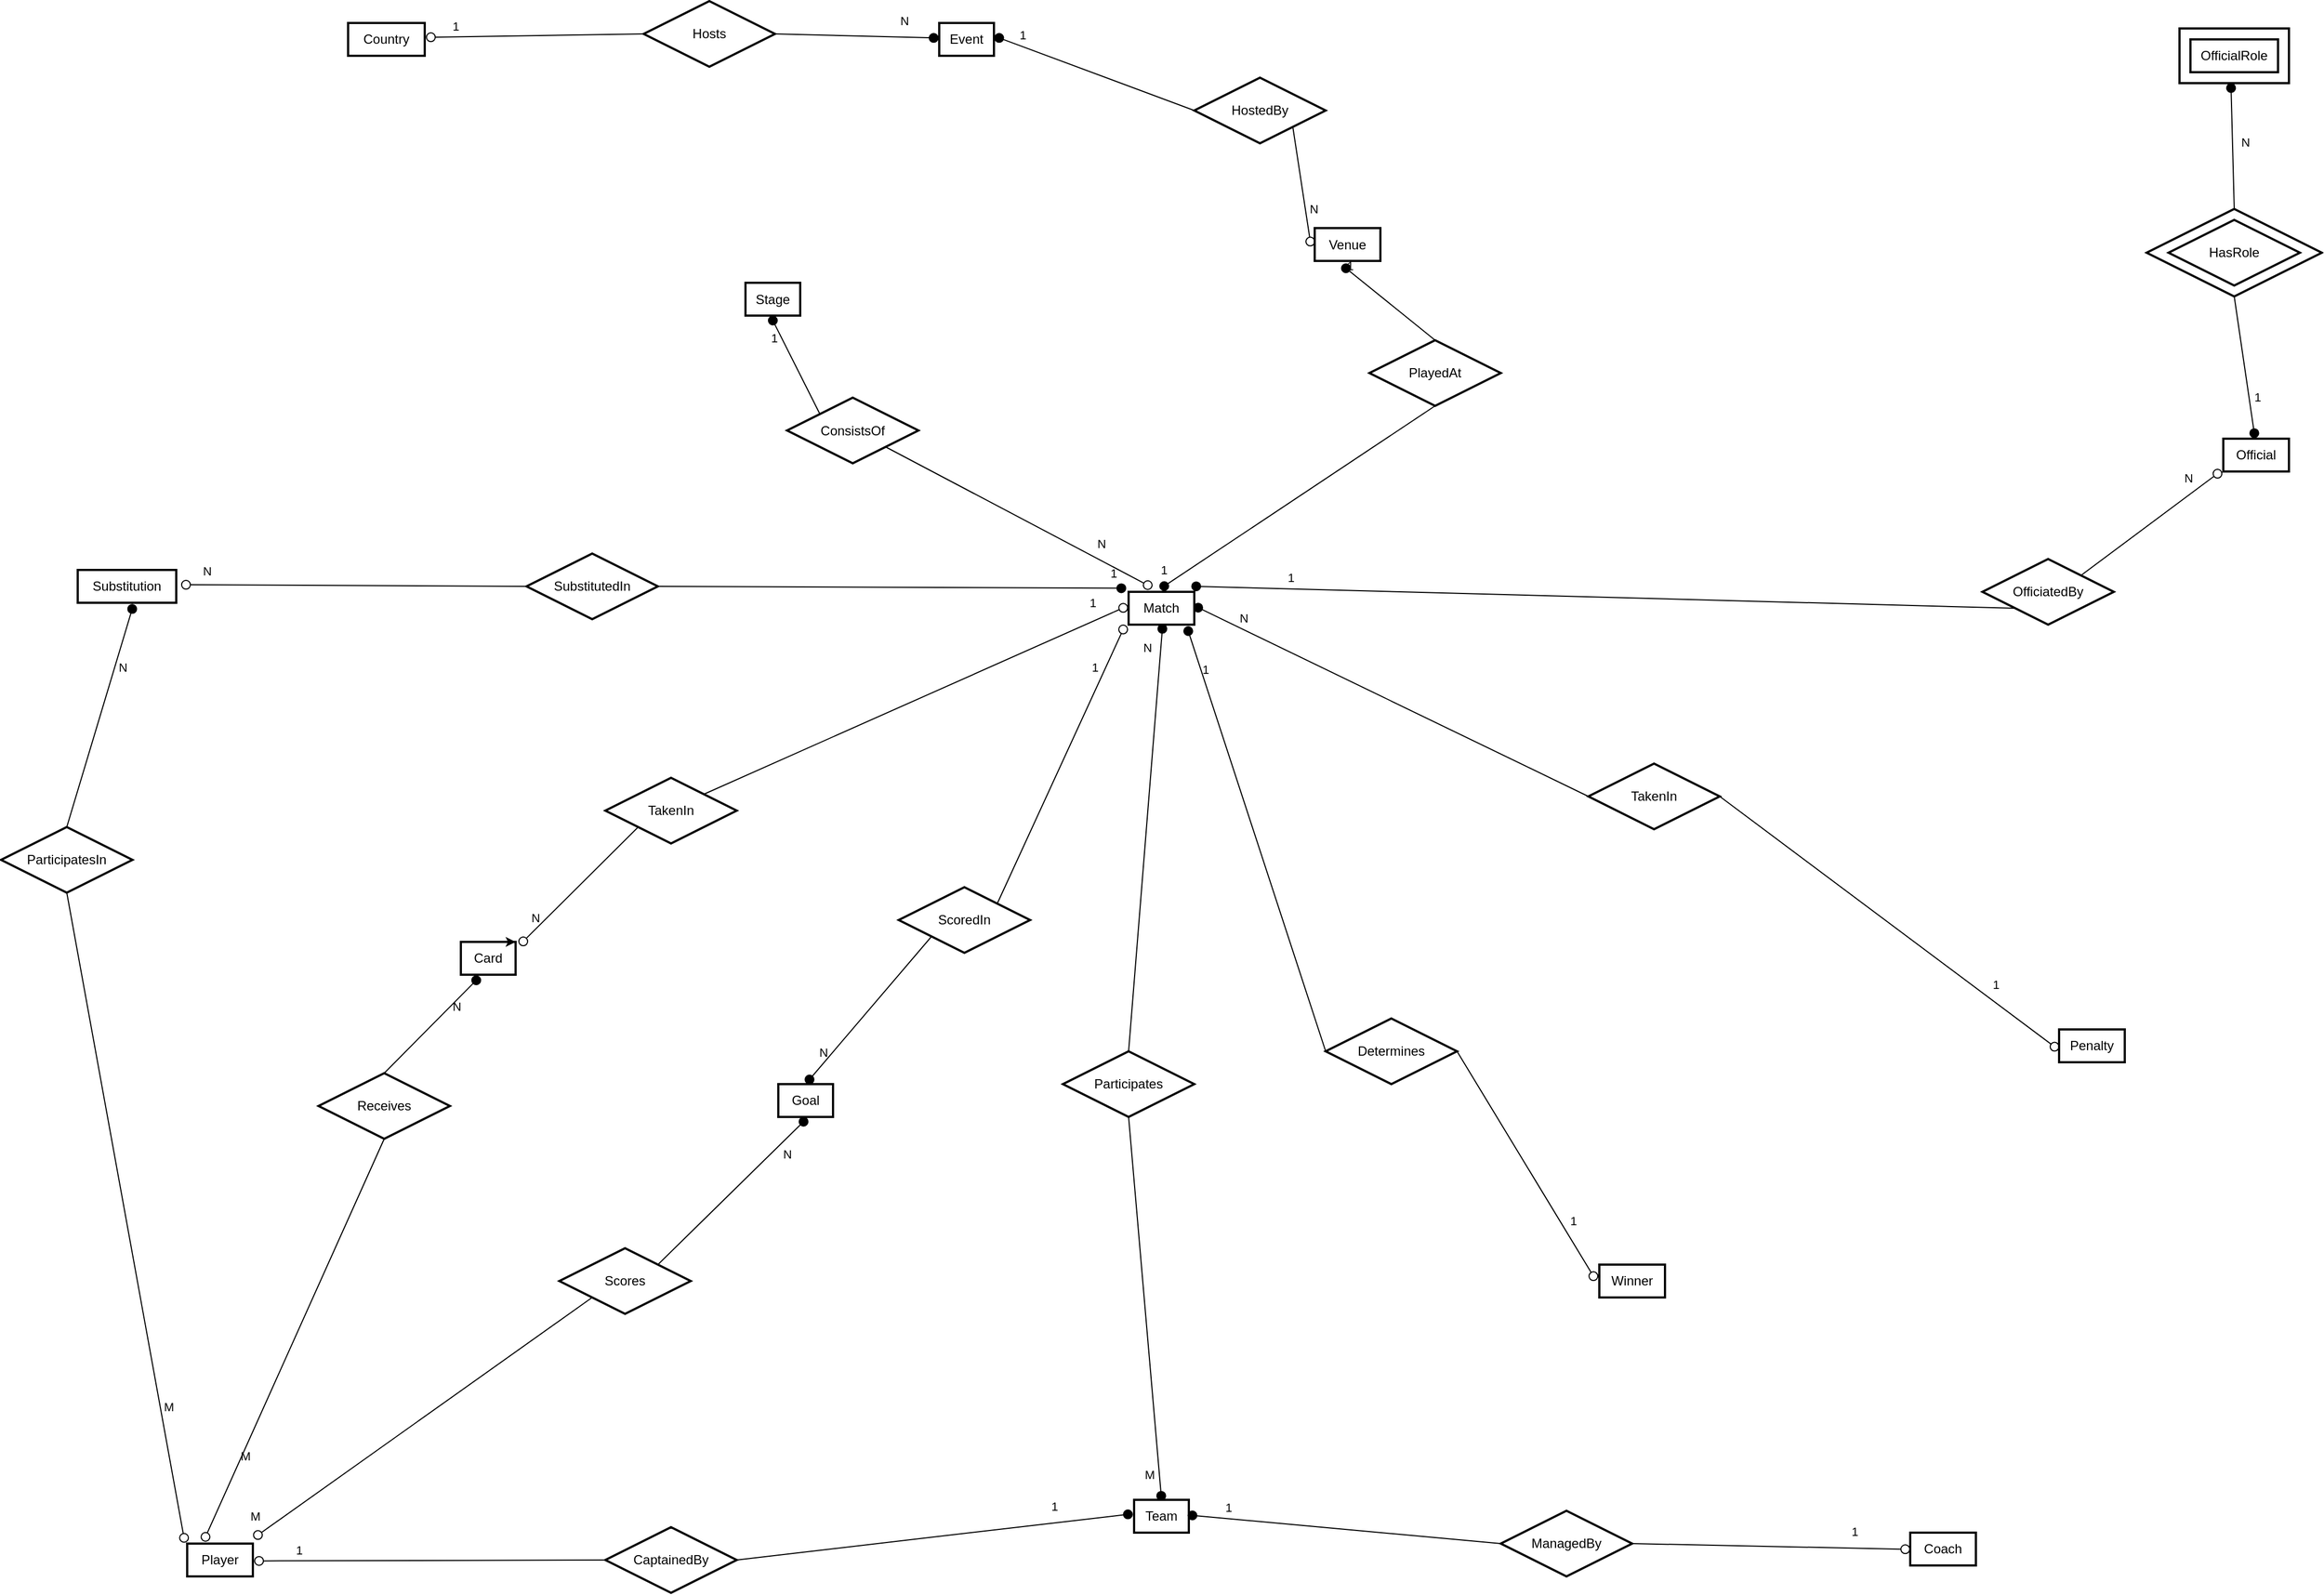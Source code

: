 <mxfile version="22.0.7" type="onedrive">
  <diagram name="Page-1" id="App9Iwsq-mg03enMHrIf">
    <mxGraphModel grid="1" page="1" gridSize="10" guides="1" tooltips="1" connect="1" arrows="1" fold="1" pageScale="1" pageWidth="2336" pageHeight="1654" background="#ffffff" math="0" shadow="0">
      <root>
        <mxCell id="0" />
        <mxCell id="1" parent="0" />
        <UserObject label="%Entity_Set%" Entity_Set="Event" Key="Year" Other_Attributes="Host, EventAddentance, AttendanceAvg, Matches, Champion, RunnerUp, TopScorer" placeholders="1" id="K_F7ODO9CJiv-tPrbr26-68">
          <mxCell style="whiteSpace=wrap;html=1;strokeWidth=2;" vertex="1" parent="1">
            <mxGeometry x="947" y="90" width="50" height="30" as="geometry" />
          </mxCell>
        </UserObject>
        <UserObject label="%Entity_Set%" Entity_Set="Match" Key="MatchID" Other_Attributes="Date, Score, Round, Venue, Attendance, Referee, Notes, Year" placeholders="1" id="K_F7ODO9CJiv-tPrbr26-69">
          <mxCell style="whiteSpace=wrap;html=1;strokeWidth=2;" vertex="1" parent="1">
            <mxGeometry x="1120" y="610" width="60" height="30" as="geometry" />
          </mxCell>
        </UserObject>
        <UserObject label="%Entity_Set%" Entity_Set="Venue" Key="VenueName" Other_Attributes="Location" placeholders="1" id="K_F7ODO9CJiv-tPrbr26-70">
          <mxCell style="whiteSpace=wrap;html=1;strokeWidth=2;" vertex="1" parent="1">
            <mxGeometry x="1290" y="277.5" width="60" height="30" as="geometry" />
          </mxCell>
        </UserObject>
        <UserObject label="%Entity_Set%" Entity_Set="Team" Key="TeamName, Year" Other_Attributes="Manager, Captain" placeholders="1" id="K_F7ODO9CJiv-tPrbr26-71">
          <mxCell style="whiteSpace=wrap;html=1;strokeWidth=2;" vertex="1" parent="1">
            <mxGeometry x="1125" y="1440" width="50" height="30" as="geometry" />
          </mxCell>
        </UserObject>
        <UserObject label="%Entity_Set%" Entity_Set="Coach" Key="CoachName" Other_Attributes="" placeholders="1" id="K_F7ODO9CJiv-tPrbr26-72">
          <mxCell style="whiteSpace=wrap;html=1;strokeWidth=2;" vertex="1" parent="1">
            <mxGeometry x="1834" y="1470" width="60" height="30" as="geometry" />
          </mxCell>
        </UserObject>
        <UserObject label="%Entity_Set%" Entity_Set="Stage" Key="Round, Year" Other_Attributes="" placeholders="1" id="K_F7ODO9CJiv-tPrbr26-73">
          <mxCell style="whiteSpace=wrap;html=1;strokeWidth=2;" vertex="1" parent="1">
            <mxGeometry x="770" y="327.5" width="50" height="30" as="geometry" />
          </mxCell>
        </UserObject>
        <UserObject label="%Entity_Set%" Entity_Set="Winner" Key="Score" Other_Attributes="Round, MatchID" placeholders="1" id="K_F7ODO9CJiv-tPrbr26-74">
          <mxCell style="whiteSpace=wrap;html=1;strokeWidth=2;" vertex="1" parent="1">
            <mxGeometry x="1550" y="1225" width="60" height="30" as="geometry" />
          </mxCell>
        </UserObject>
        <UserObject label="%Entity_Set%" Entity_Set="Official" Key="OfficialName, MatchID" Other_Attributes="" placeholders="1" id="K_F7ODO9CJiv-tPrbr26-75">
          <mxCell style="whiteSpace=wrap;html=1;strokeWidth=2;" vertex="1" parent="1">
            <mxGeometry x="2120" y="470" width="60" height="30" as="geometry" />
          </mxCell>
        </UserObject>
        <UserObject label="%Entity_Set%" Entity_Set="Goal" Key="MatchID, Scorer, Time" Other_Attributes="TeamName, Assist, Type (Regular, Penalty, Own)" placeholders="1" id="K_F7ODO9CJiv-tPrbr26-77">
          <mxCell style="whiteSpace=wrap;html=1;strokeWidth=2;" vertex="1" parent="1">
            <mxGeometry x="800" y="1060" width="50" height="30" as="geometry" />
          </mxCell>
        </UserObject>
        <UserObject label="%Entity_Set%" Entity_Set="Penalty" Key="MatchID, Time, Result" Other_Attributes="TeamName" placeholders="1" id="K_F7ODO9CJiv-tPrbr26-78">
          <mxCell style="whiteSpace=wrap;html=1;strokeWidth=2;" vertex="1" parent="1">
            <mxGeometry x="1970" y="1010" width="60" height="30" as="geometry" />
          </mxCell>
        </UserObject>
        <UserObject label="%Entity_Set%" Entity_Set="Card" Key="MatchID, Time, PlayerName" Other_Attributes="Type (Red, Yellow, Yellow-Red), TeamName" placeholders="1" id="K_F7ODO9CJiv-tPrbr26-79">
          <mxCell style="whiteSpace=wrap;html=1;strokeWidth=2;" vertex="1" parent="1">
            <mxGeometry x="510" y="930" width="50" height="30" as="geometry" />
          </mxCell>
        </UserObject>
        <UserObject label="%Entity_Set%" Entity_Set="Substitution" Key="MatchID, Time, PlayerIn" Other_Attributes="PlayerOut, TeamName" placeholders="1" id="K_F7ODO9CJiv-tPrbr26-80">
          <mxCell style="whiteSpace=wrap;html=1;strokeWidth=2;" vertex="1" parent="1">
            <mxGeometry x="160" y="590" width="90" height="30" as="geometry" />
          </mxCell>
        </UserObject>
        <UserObject label="%Entity_Set%" Entity_Set="Player" Key="PlayerName" Other_Attributes="TeamName, Role (Captain, Regular)" placeholders="1" id="K_F7ODO9CJiv-tPrbr26-81">
          <mxCell style="whiteSpace=wrap;html=1;strokeWidth=2;" vertex="1" parent="1">
            <mxGeometry x="260" y="1480" width="60" height="30" as="geometry" />
          </mxCell>
        </UserObject>
        <UserObject label="%Entity_Set%" Entity_Set="Country" Key="CountryName" Other_Attributes="" placeholders="1" id="K_F7ODO9CJiv-tPrbr26-82">
          <mxCell style="whiteSpace=wrap;html=1;strokeWidth=2;" vertex="1" parent="1">
            <mxGeometry x="407" y="90" width="70" height="30" as="geometry" />
          </mxCell>
        </UserObject>
        <mxCell id="K_F7ODO9CJiv-tPrbr26-116" value="HostedBy" style="shape=rhombus;perimeter=rhombusPerimeter;whiteSpace=wrap;html=1;align=center;strokeWidth=2;" vertex="1" parent="1">
          <mxGeometry x="1180" y="140" width="120" height="60" as="geometry" />
        </mxCell>
        <mxCell id="K_F7ODO9CJiv-tPrbr26-126" value="1" style="html=1;verticalAlign=bottom;labelBackgroundColor=none;startArrow=oval;startFill=1;startSize=8;endArrow=none;rounded=0;entryX=0;entryY=0.5;entryDx=0;entryDy=0;exitX=1.095;exitY=0.455;exitDx=0;exitDy=0;exitPerimeter=0;" edge="1" parent="1" source="K_F7ODO9CJiv-tPrbr26-68" target="K_F7ODO9CJiv-tPrbr26-116">
          <mxGeometry x="-0.769" y="1" relative="1" as="geometry">
            <mxPoint x="1530" y="210" as="sourcePoint" />
            <mxPoint x="1810" y="210" as="targetPoint" />
            <mxPoint as="offset" />
          </mxGeometry>
        </mxCell>
        <mxCell id="K_F7ODO9CJiv-tPrbr26-127" value="N" style="html=1;verticalAlign=bottom;labelBackgroundColor=none;startArrow=oval;startFill=0;startSize=8;endArrow=none;rounded=0;entryX=1;entryY=1;entryDx=0;entryDy=0;exitX=-0.067;exitY=0.41;exitDx=0;exitDy=0;exitPerimeter=0;" edge="1" parent="1" source="K_F7ODO9CJiv-tPrbr26-70" target="K_F7ODO9CJiv-tPrbr26-116">
          <mxGeometry x="-0.624" y="-6" relative="1" as="geometry">
            <mxPoint x="1430" y="130" as="sourcePoint" />
            <mxPoint x="1020" y="150" as="targetPoint" />
            <mxPoint as="offset" />
          </mxGeometry>
        </mxCell>
        <mxCell id="K_F7ODO9CJiv-tPrbr26-128" value="PlayedAt" style="shape=rhombus;perimeter=rhombusPerimeter;whiteSpace=wrap;html=1;align=center;strokeWidth=2;" vertex="1" parent="1">
          <mxGeometry x="1340" y="380" width="120" height="60" as="geometry" />
        </mxCell>
        <mxCell id="K_F7ODO9CJiv-tPrbr26-129" value="1" style="html=1;verticalAlign=bottom;labelBackgroundColor=none;startArrow=oval;startFill=1;startSize=8;endArrow=none;rounded=0;entryX=0.5;entryY=1;entryDx=0;entryDy=0;exitX=0.542;exitY=-0.175;exitDx=0;exitDy=0;exitPerimeter=0;" edge="1" parent="1" source="K_F7ODO9CJiv-tPrbr26-69" target="K_F7ODO9CJiv-tPrbr26-128">
          <mxGeometry x="-0.981" y="5" relative="1" as="geometry">
            <mxPoint x="1475" y="174" as="sourcePoint" />
            <mxPoint x="1820" y="220" as="targetPoint" />
            <mxPoint as="offset" />
          </mxGeometry>
        </mxCell>
        <mxCell id="K_F7ODO9CJiv-tPrbr26-130" value="1" style="html=1;verticalAlign=bottom;labelBackgroundColor=none;startArrow=oval;startFill=1;startSize=8;endArrow=none;rounded=0;entryX=0.5;entryY=0;entryDx=0;entryDy=0;exitX=0.476;exitY=1.224;exitDx=0;exitDy=0;exitPerimeter=0;" edge="1" parent="1" source="K_F7ODO9CJiv-tPrbr26-70" target="K_F7ODO9CJiv-tPrbr26-128">
          <mxGeometry x="-0.876" y="-3" relative="1" as="geometry">
            <mxPoint x="1780" y="200" as="sourcePoint" />
            <mxPoint x="1760" y="190" as="targetPoint" />
            <mxPoint as="offset" />
          </mxGeometry>
        </mxCell>
        <mxCell id="K_F7ODO9CJiv-tPrbr26-131" value="Participates" style="shape=rhombus;perimeter=rhombusPerimeter;whiteSpace=wrap;html=1;align=center;strokeWidth=2;" vertex="1" parent="1">
          <mxGeometry x="1060" y="1030" width="120" height="60" as="geometry" />
        </mxCell>
        <mxCell id="K_F7ODO9CJiv-tPrbr26-132" value="M" style="html=1;verticalAlign=bottom;labelBackgroundColor=none;startArrow=oval;startFill=1;startSize=8;endArrow=none;rounded=0;entryX=0.5;entryY=1;entryDx=0;entryDy=0;exitX=0.496;exitY=-0.122;exitDx=0;exitDy=0;exitPerimeter=0;" edge="1" parent="1" source="K_F7ODO9CJiv-tPrbr26-71" target="K_F7ODO9CJiv-tPrbr26-131">
          <mxGeometry x="-0.935" y="10" relative="1" as="geometry">
            <mxPoint x="1390" y="990" as="sourcePoint" />
            <mxPoint x="1465" y="940" as="targetPoint" />
            <mxPoint as="offset" />
          </mxGeometry>
        </mxCell>
        <mxCell id="K_F7ODO9CJiv-tPrbr26-133" value="N" style="html=1;verticalAlign=bottom;labelBackgroundColor=none;startArrow=oval;startFill=1;startSize=8;endArrow=none;rounded=0;entryX=0.5;entryY=0;entryDx=0;entryDy=0;exitX=0.514;exitY=1.126;exitDx=0;exitDy=0;exitPerimeter=0;" edge="1" parent="1" source="K_F7ODO9CJiv-tPrbr26-69" target="K_F7ODO9CJiv-tPrbr26-131">
          <mxGeometry x="-0.857" y="-12" relative="1" as="geometry">
            <mxPoint x="1631" y="927" as="sourcePoint" />
            <mxPoint x="1665" y="985" as="targetPoint" />
            <mxPoint as="offset" />
          </mxGeometry>
        </mxCell>
        <mxCell id="K_F7ODO9CJiv-tPrbr26-134" value="ManagedBy" style="shape=rhombus;perimeter=rhombusPerimeter;whiteSpace=wrap;html=1;align=center;strokeWidth=2;" vertex="1" parent="1">
          <mxGeometry x="1460" y="1450" width="120" height="60" as="geometry" />
        </mxCell>
        <mxCell id="K_F7ODO9CJiv-tPrbr26-135" value="1" style="html=1;verticalAlign=bottom;labelBackgroundColor=none;startArrow=oval;startFill=1;startSize=8;endArrow=none;rounded=0;entryX=0;entryY=0.5;entryDx=0;entryDy=0;exitX=1.066;exitY=0.475;exitDx=0;exitDy=0;exitPerimeter=0;" edge="1" parent="1" source="K_F7ODO9CJiv-tPrbr26-71" target="K_F7ODO9CJiv-tPrbr26-134">
          <mxGeometry x="-0.769" y="1" relative="1" as="geometry">
            <mxPoint x="1600" y="1019" as="sourcePoint" />
            <mxPoint x="1945" y="1065" as="targetPoint" />
            <mxPoint as="offset" />
          </mxGeometry>
        </mxCell>
        <mxCell id="K_F7ODO9CJiv-tPrbr26-136" value="1" style="html=1;verticalAlign=bottom;labelBackgroundColor=none;startArrow=oval;startFill=0;startSize=8;endArrow=none;rounded=0;entryX=1;entryY=0.5;entryDx=0;entryDy=0;exitX=-0.075;exitY=0.505;exitDx=0;exitDy=0;exitPerimeter=0;" edge="1" parent="1" source="K_F7ODO9CJiv-tPrbr26-72" target="K_F7ODO9CJiv-tPrbr26-134">
          <mxGeometry x="-0.624" y="-6" relative="1" as="geometry">
            <mxPoint x="1851" y="977" as="sourcePoint" />
            <mxPoint x="1885" y="1035" as="targetPoint" />
            <mxPoint as="offset" />
          </mxGeometry>
        </mxCell>
        <mxCell id="K_F7ODO9CJiv-tPrbr26-142" value="CaptainedBy" style="shape=rhombus;perimeter=rhombusPerimeter;whiteSpace=wrap;html=1;align=center;strokeWidth=2;" vertex="1" parent="1">
          <mxGeometry x="642" y="1465" width="120" height="60" as="geometry" />
        </mxCell>
        <mxCell id="K_F7ODO9CJiv-tPrbr26-143" value="1" style="html=1;verticalAlign=bottom;labelBackgroundColor=none;startArrow=oval;startFill=0;startSize=8;endArrow=none;rounded=0;entryX=0;entryY=0.5;entryDx=0;entryDy=0;exitX=1.094;exitY=0.528;exitDx=0;exitDy=0;exitPerimeter=0;" edge="1" parent="1" source="K_F7ODO9CJiv-tPrbr26-81" target="K_F7ODO9CJiv-tPrbr26-142">
          <mxGeometry x="-0.769" y="1" relative="1" as="geometry">
            <mxPoint x="580" y="1474" as="sourcePoint" />
            <mxPoint x="987" y="1395" as="targetPoint" />
            <mxPoint as="offset" />
          </mxGeometry>
        </mxCell>
        <mxCell id="K_F7ODO9CJiv-tPrbr26-144" value="1" style="html=1;verticalAlign=bottom;labelBackgroundColor=none;startArrow=oval;startFill=1;startSize=8;endArrow=none;rounded=0;entryX=1;entryY=0.5;entryDx=0;entryDy=0;exitX=-0.113;exitY=0.443;exitDx=0;exitDy=0;exitPerimeter=0;" edge="1" parent="1" source="K_F7ODO9CJiv-tPrbr26-71" target="K_F7ODO9CJiv-tPrbr26-142">
          <mxGeometry x="-0.624" y="-6" relative="1" as="geometry">
            <mxPoint x="1398" y="1125" as="sourcePoint" />
            <mxPoint x="1487" y="1045" as="targetPoint" />
            <mxPoint as="offset" />
          </mxGeometry>
        </mxCell>
        <mxCell id="K_F7ODO9CJiv-tPrbr26-148" value="ScoredIn" style="shape=rhombus;perimeter=rhombusPerimeter;whiteSpace=wrap;html=1;align=center;strokeWidth=2;" vertex="1" parent="1">
          <mxGeometry x="910" y="880" width="120" height="60" as="geometry" />
        </mxCell>
        <mxCell id="K_F7ODO9CJiv-tPrbr26-149" value="N" style="html=1;verticalAlign=bottom;labelBackgroundColor=none;startArrow=oval;startFill=1;startSize=8;endArrow=none;rounded=0;entryX=0;entryY=1;entryDx=0;entryDy=0;exitX=0.57;exitY=-0.14;exitDx=0;exitDy=0;exitPerimeter=0;" edge="1" parent="1" source="K_F7ODO9CJiv-tPrbr26-77" target="K_F7ODO9CJiv-tPrbr26-148">
          <mxGeometry x="-0.769" y="1" relative="1" as="geometry">
            <mxPoint x="662" y="1104" as="sourcePoint" />
            <mxPoint x="1069" y="1025" as="targetPoint" />
            <mxPoint as="offset" />
          </mxGeometry>
        </mxCell>
        <mxCell id="K_F7ODO9CJiv-tPrbr26-150" value="1" style="html=1;verticalAlign=bottom;labelBackgroundColor=none;startArrow=oval;startFill=0;startSize=8;endArrow=none;rounded=0;entryX=1;entryY=0;entryDx=0;entryDy=0;exitX=-0.083;exitY=1.147;exitDx=0;exitDy=0;exitPerimeter=0;" edge="1" parent="1" source="K_F7ODO9CJiv-tPrbr26-69" target="K_F7ODO9CJiv-tPrbr26-148">
          <mxGeometry x="-0.632" y="-6" relative="1" as="geometry">
            <mxPoint x="1480" y="755" as="sourcePoint" />
            <mxPoint x="1569" y="675" as="targetPoint" />
            <mxPoint as="offset" />
          </mxGeometry>
        </mxCell>
        <mxCell id="K_F7ODO9CJiv-tPrbr26-151" value="Scores" style="shape=rhombus;perimeter=rhombusPerimeter;whiteSpace=wrap;html=1;align=center;strokeWidth=2;" vertex="1" parent="1">
          <mxGeometry x="600" y="1210" width="120" height="60" as="geometry" />
        </mxCell>
        <mxCell id="K_F7ODO9CJiv-tPrbr26-152" value="N" style="html=1;verticalAlign=bottom;labelBackgroundColor=none;startArrow=oval;startFill=1;startSize=8;endArrow=none;rounded=0;entryX=1;entryY=0;entryDx=0;entryDy=0;exitX=0.461;exitY=1.145;exitDx=0;exitDy=0;exitPerimeter=0;" edge="1" parent="1" source="K_F7ODO9CJiv-tPrbr26-77" target="K_F7ODO9CJiv-tPrbr26-151">
          <mxGeometry x="-0.592" y="17" relative="1" as="geometry">
            <mxPoint x="430" y="1334" as="sourcePoint" />
            <mxPoint x="837" y="1255" as="targetPoint" />
            <mxPoint as="offset" />
          </mxGeometry>
        </mxCell>
        <mxCell id="K_F7ODO9CJiv-tPrbr26-153" value="M" style="html=1;verticalAlign=bottom;labelBackgroundColor=none;startArrow=oval;startFill=0;startSize=8;endArrow=none;rounded=0;entryX=0;entryY=1;entryDx=0;entryDy=0;exitX=1.077;exitY=-0.261;exitDx=0;exitDy=0;exitPerimeter=0;" edge="1" parent="1" source="K_F7ODO9CJiv-tPrbr26-81" target="K_F7ODO9CJiv-tPrbr26-151">
          <mxGeometry x="-0.986" y="8" relative="1" as="geometry">
            <mxPoint x="688" y="1305" as="sourcePoint" />
            <mxPoint x="777" y="1225" as="targetPoint" />
            <mxPoint as="offset" />
          </mxGeometry>
        </mxCell>
        <mxCell id="K_F7ODO9CJiv-tPrbr26-154" value="TakenIn" style="shape=rhombus;perimeter=rhombusPerimeter;whiteSpace=wrap;html=1;align=center;strokeWidth=2;" vertex="1" parent="1">
          <mxGeometry x="1540" y="767" width="120" height="60" as="geometry" />
        </mxCell>
        <mxCell id="K_F7ODO9CJiv-tPrbr26-155" value="N" style="html=1;verticalAlign=bottom;labelBackgroundColor=none;startArrow=oval;startFill=1;startSize=8;endArrow=none;rounded=0;entryX=0;entryY=0.5;entryDx=0;entryDy=0;exitX=1.059;exitY=0.482;exitDx=0;exitDy=0;exitPerimeter=0;" edge="1" parent="1" source="K_F7ODO9CJiv-tPrbr26-69" target="K_F7ODO9CJiv-tPrbr26-154">
          <mxGeometry x="-0.769" y="1" relative="1" as="geometry">
            <mxPoint x="1612" y="669" as="sourcePoint" />
            <mxPoint x="2019" y="590" as="targetPoint" />
            <mxPoint as="offset" />
          </mxGeometry>
        </mxCell>
        <mxCell id="K_F7ODO9CJiv-tPrbr26-156" value="1" style="html=1;verticalAlign=bottom;labelBackgroundColor=none;startArrow=oval;startFill=0;startSize=8;endArrow=none;rounded=0;entryX=1;entryY=0.5;entryDx=0;entryDy=0;exitX=-0.069;exitY=0.527;exitDx=0;exitDy=0;exitPerimeter=0;" edge="1" parent="1" source="K_F7ODO9CJiv-tPrbr26-78" target="K_F7ODO9CJiv-tPrbr26-154">
          <mxGeometry x="-0.624" y="-6" relative="1" as="geometry">
            <mxPoint x="1870" y="640" as="sourcePoint" />
            <mxPoint x="1959" y="560" as="targetPoint" />
            <mxPoint as="offset" />
          </mxGeometry>
        </mxCell>
        <mxCell id="K_F7ODO9CJiv-tPrbr26-157" value="TakenIn" style="shape=rhombus;perimeter=rhombusPerimeter;whiteSpace=wrap;html=1;align=center;strokeWidth=2;" vertex="1" parent="1">
          <mxGeometry x="642" y="780" width="120" height="60" as="geometry" />
        </mxCell>
        <mxCell id="K_F7ODO9CJiv-tPrbr26-158" value="N" style="html=1;verticalAlign=bottom;labelBackgroundColor=none;startArrow=oval;startFill=0;startSize=8;endArrow=none;rounded=0;entryX=0;entryY=1;entryDx=0;entryDy=0;exitX=1.14;exitY=-0.016;exitDx=0;exitDy=0;exitPerimeter=0;" edge="1" parent="1" source="K_F7ODO9CJiv-tPrbr26-79" target="K_F7ODO9CJiv-tPrbr26-157">
          <mxGeometry x="-0.769" y="1" relative="1" as="geometry">
            <mxPoint x="450" y="1019" as="sourcePoint" />
            <mxPoint x="925" y="945" as="targetPoint" />
            <mxPoint as="offset" />
          </mxGeometry>
        </mxCell>
        <mxCell id="K_F7ODO9CJiv-tPrbr26-159" value="1" style="html=1;verticalAlign=bottom;labelBackgroundColor=none;startArrow=oval;startFill=0;startSize=8;endArrow=none;rounded=0;entryX=1;entryY=0;entryDx=0;entryDy=0;exitX=-0.082;exitY=0.488;exitDx=0;exitDy=0;exitPerimeter=0;" edge="1" parent="1" source="K_F7ODO9CJiv-tPrbr26-69" target="K_F7ODO9CJiv-tPrbr26-157">
          <mxGeometry x="-0.87" y="-7" relative="1" as="geometry">
            <mxPoint x="1372" y="701" as="sourcePoint" />
            <mxPoint x="1425" y="595" as="targetPoint" />
            <mxPoint as="offset" />
          </mxGeometry>
        </mxCell>
        <mxCell id="K_F7ODO9CJiv-tPrbr26-160" value="SubstitutedIn" style="shape=rhombus;perimeter=rhombusPerimeter;whiteSpace=wrap;html=1;align=center;strokeWidth=2;" vertex="1" parent="1">
          <mxGeometry x="570" y="575" width="120" height="60" as="geometry" />
        </mxCell>
        <mxCell id="K_F7ODO9CJiv-tPrbr26-161" value="1" style="html=1;verticalAlign=bottom;labelBackgroundColor=none;startArrow=oval;startFill=1;startSize=8;endArrow=none;rounded=0;entryX=1;entryY=0.5;entryDx=0;entryDy=0;exitX=-0.111;exitY=-0.11;exitDx=0;exitDy=0;exitPerimeter=0;" edge="1" parent="1" source="K_F7ODO9CJiv-tPrbr26-69" target="K_F7ODO9CJiv-tPrbr26-160">
          <mxGeometry x="-0.964" y="-6" relative="1" as="geometry">
            <mxPoint x="1050" y="559" as="sourcePoint" />
            <mxPoint x="1457" y="480" as="targetPoint" />
            <mxPoint y="1" as="offset" />
          </mxGeometry>
        </mxCell>
        <mxCell id="K_F7ODO9CJiv-tPrbr26-162" value="N" style="html=1;verticalAlign=bottom;labelBackgroundColor=none;startArrow=oval;startFill=0;startSize=8;endArrow=none;rounded=0;entryX=0;entryY=0.5;entryDx=0;entryDy=0;exitX=1.099;exitY=0.451;exitDx=0;exitDy=0;exitPerimeter=0;" edge="1" parent="1" source="K_F7ODO9CJiv-tPrbr26-80" target="K_F7ODO9CJiv-tPrbr26-160">
          <mxGeometry x="-0.879" y="4" relative="1" as="geometry">
            <mxPoint x="748" y="850" as="sourcePoint" />
            <mxPoint x="837" y="770" as="targetPoint" />
            <mxPoint as="offset" />
          </mxGeometry>
        </mxCell>
        <mxCell id="K_F7ODO9CJiv-tPrbr26-164" value="ParticipatesIn" style="shape=rhombus;perimeter=rhombusPerimeter;whiteSpace=wrap;html=1;align=center;strokeWidth=2;" vertex="1" parent="1">
          <mxGeometry x="90" y="825" width="120" height="60" as="geometry" />
        </mxCell>
        <mxCell id="K_F7ODO9CJiv-tPrbr26-165" value="N" style="html=1;verticalAlign=bottom;labelBackgroundColor=none;startArrow=oval;startFill=1;startSize=8;endArrow=none;rounded=0;entryX=0.5;entryY=0;entryDx=0;entryDy=0;exitX=0.553;exitY=1.188;exitDx=0;exitDy=0;exitPerimeter=0;" edge="1" parent="1" source="K_F7ODO9CJiv-tPrbr26-80" target="K_F7ODO9CJiv-tPrbr26-164">
          <mxGeometry x="-0.401" y="10" relative="1" as="geometry">
            <mxPoint x="70" y="1140" as="sourcePoint" />
            <mxPoint x="967" y="1505" as="targetPoint" />
            <mxPoint as="offset" />
          </mxGeometry>
        </mxCell>
        <mxCell id="K_F7ODO9CJiv-tPrbr26-166" value="M" style="html=1;verticalAlign=bottom;labelBackgroundColor=none;startArrow=oval;startFill=0;startSize=8;endArrow=none;rounded=0;entryX=0.5;entryY=1;entryDx=0;entryDy=0;exitX=-0.048;exitY=-0.175;exitDx=0;exitDy=0;exitPerimeter=0;" edge="1" parent="1" source="K_F7ODO9CJiv-tPrbr26-81" target="K_F7ODO9CJiv-tPrbr26-164">
          <mxGeometry x="-0.63" y="-6" relative="1" as="geometry">
            <mxPoint x="270" y="1290" as="sourcePoint" />
            <mxPoint x="907" y="1475" as="targetPoint" />
            <mxPoint as="offset" />
          </mxGeometry>
        </mxCell>
        <mxCell id="K_F7ODO9CJiv-tPrbr26-171" value="OfficiatedBy" style="shape=rhombus;perimeter=rhombusPerimeter;whiteSpace=wrap;html=1;align=center;strokeWidth=2;" vertex="1" parent="1">
          <mxGeometry x="1900" y="580" width="120" height="60" as="geometry" />
        </mxCell>
        <mxCell id="K_F7ODO9CJiv-tPrbr26-172" value="1" style="html=1;verticalAlign=bottom;labelBackgroundColor=none;startArrow=oval;startFill=1;startSize=8;endArrow=none;rounded=0;entryX=0;entryY=1;entryDx=0;entryDy=0;exitX=1.029;exitY=-0.167;exitDx=0;exitDy=0;exitPerimeter=0;" edge="1" parent="1" source="K_F7ODO9CJiv-tPrbr26-69" target="K_F7ODO9CJiv-tPrbr26-171">
          <mxGeometry x="-0.769" y="1" relative="1" as="geometry">
            <mxPoint x="1674" y="529" as="sourcePoint" />
            <mxPoint x="2149" y="455" as="targetPoint" />
            <mxPoint as="offset" />
          </mxGeometry>
        </mxCell>
        <mxCell id="K_F7ODO9CJiv-tPrbr26-173" value="N" style="html=1;verticalAlign=bottom;labelBackgroundColor=none;startArrow=oval;startFill=0;startSize=8;endArrow=none;rounded=0;entryX=1;entryY=0;entryDx=0;entryDy=0;exitX=-0.088;exitY=1.067;exitDx=0;exitDy=0;exitPerimeter=0;" edge="1" parent="1" source="K_F7ODO9CJiv-tPrbr26-75" target="K_F7ODO9CJiv-tPrbr26-171">
          <mxGeometry x="-0.624" y="-6" relative="1" as="geometry">
            <mxPoint x="2036" y="531" as="sourcePoint" />
            <mxPoint x="2089" y="425" as="targetPoint" />
            <mxPoint as="offset" />
          </mxGeometry>
        </mxCell>
        <mxCell id="K_F7ODO9CJiv-tPrbr26-174" value="Receives" style="shape=rhombus;perimeter=rhombusPerimeter;whiteSpace=wrap;html=1;align=center;strokeWidth=2;" vertex="1" parent="1">
          <mxGeometry x="380" y="1050" width="120" height="60" as="geometry" />
        </mxCell>
        <mxCell id="K_F7ODO9CJiv-tPrbr26-175" value="N" style="html=1;verticalAlign=bottom;labelBackgroundColor=none;startArrow=oval;startFill=1;startSize=8;endArrow=none;rounded=0;entryX=0.5;entryY=0;entryDx=0;entryDy=0;exitX=0.281;exitY=1.169;exitDx=0;exitDy=0;exitPerimeter=0;" edge="1" parent="1" source="K_F7ODO9CJiv-tPrbr26-79" target="K_F7ODO9CJiv-tPrbr26-174">
          <mxGeometry x="-0.401" y="10" relative="1" as="geometry">
            <mxPoint x="360" y="1060" as="sourcePoint" />
            <mxPoint x="1097" y="1504" as="targetPoint" />
            <mxPoint as="offset" />
          </mxGeometry>
        </mxCell>
        <mxCell id="K_F7ODO9CJiv-tPrbr26-176" value="M" style="html=1;verticalAlign=bottom;labelBackgroundColor=none;startArrow=oval;startFill=0;startSize=8;endArrow=none;rounded=0;entryX=0.5;entryY=1;entryDx=0;entryDy=0;exitX=0.279;exitY=-0.204;exitDx=0;exitDy=0;exitPerimeter=0;" edge="1" parent="1" source="K_F7ODO9CJiv-tPrbr26-81" target="K_F7ODO9CJiv-tPrbr26-174">
          <mxGeometry x="-0.63" y="-6" relative="1" as="geometry">
            <mxPoint x="427" y="1454" as="sourcePoint" />
            <mxPoint x="1037" y="1474" as="targetPoint" />
            <mxPoint as="offset" />
          </mxGeometry>
        </mxCell>
        <mxCell id="K_F7ODO9CJiv-tPrbr26-177" value="Hosts" style="shape=rhombus;perimeter=rhombusPerimeter;whiteSpace=wrap;html=1;align=center;strokeWidth=2;" vertex="1" parent="1">
          <mxGeometry x="677" y="70" width="120" height="60" as="geometry" />
        </mxCell>
        <mxCell id="K_F7ODO9CJiv-tPrbr26-178" value="1" style="html=1;verticalAlign=bottom;labelBackgroundColor=none;startArrow=oval;startFill=0;startSize=8;endArrow=none;rounded=0;entryX=0;entryY=0.5;entryDx=0;entryDy=0;exitX=1.08;exitY=0.434;exitDx=0;exitDy=0;exitPerimeter=0;" edge="1" parent="1" source="K_F7ODO9CJiv-tPrbr26-82" target="K_F7ODO9CJiv-tPrbr26-177">
          <mxGeometry x="-0.769" y="1" relative="1" as="geometry">
            <mxPoint x="427" y="296" as="sourcePoint" />
            <mxPoint x="1048" y="215" as="targetPoint" />
            <mxPoint as="offset" />
          </mxGeometry>
        </mxCell>
        <mxCell id="K_F7ODO9CJiv-tPrbr26-179" value="N" style="html=1;verticalAlign=bottom;labelBackgroundColor=none;startArrow=oval;startFill=1;startSize=8;endArrow=none;rounded=0;entryX=1;entryY=0.5;entryDx=0;entryDy=0;exitX=-0.102;exitY=0.455;exitDx=0;exitDy=0;exitPerimeter=0;" edge="1" parent="1" source="K_F7ODO9CJiv-tPrbr26-68" target="K_F7ODO9CJiv-tPrbr26-177">
          <mxGeometry x="-0.624" y="-6" relative="1" as="geometry">
            <mxPoint x="980" y="283" as="sourcePoint" />
            <mxPoint x="988" y="185" as="targetPoint" />
            <mxPoint as="offset" />
          </mxGeometry>
        </mxCell>
        <mxCell id="K_F7ODO9CJiv-tPrbr26-180" value="ConsistsOf" style="shape=rhombus;perimeter=rhombusPerimeter;whiteSpace=wrap;html=1;align=center;strokeWidth=2;" vertex="1" parent="1">
          <mxGeometry x="808" y="432.5" width="120" height="60" as="geometry" />
        </mxCell>
        <mxCell id="K_F7ODO9CJiv-tPrbr26-181" value="1" style="html=1;verticalAlign=bottom;labelBackgroundColor=none;startArrow=oval;startFill=1;startSize=8;endArrow=none;rounded=0;entryX=0;entryY=0;entryDx=0;entryDy=0;exitX=0.5;exitY=1.15;exitDx=0;exitDy=0;exitPerimeter=0;" edge="1" parent="1" source="K_F7ODO9CJiv-tPrbr26-73" target="K_F7ODO9CJiv-tPrbr26-180">
          <mxGeometry x="-0.524" y="-11" relative="1" as="geometry">
            <mxPoint x="613.5" y="500.5" as="sourcePoint" />
            <mxPoint x="1178.5" y="612.5" as="targetPoint" />
            <mxPoint as="offset" />
          </mxGeometry>
        </mxCell>
        <mxCell id="K_F7ODO9CJiv-tPrbr26-182" value="N" style="html=1;verticalAlign=bottom;labelBackgroundColor=none;startArrow=oval;startFill=0;startSize=8;endArrow=none;rounded=0;entryX=1;entryY=1;entryDx=0;entryDy=0;exitX=0.291;exitY=-0.204;exitDx=0;exitDy=0;exitPerimeter=0;" edge="1" parent="1" source="K_F7ODO9CJiv-tPrbr26-69" target="K_F7ODO9CJiv-tPrbr26-180">
          <mxGeometry x="-0.624" y="-6" relative="1" as="geometry">
            <mxPoint x="1575" y="514" as="sourcePoint" />
            <mxPoint x="1620.5" y="595" as="targetPoint" />
            <mxPoint as="offset" />
          </mxGeometry>
        </mxCell>
        <mxCell id="K_F7ODO9CJiv-tPrbr26-183" value="Determines" style="shape=rhombus;perimeter=rhombusPerimeter;whiteSpace=wrap;html=1;align=center;strokeWidth=2;" vertex="1" parent="1">
          <mxGeometry x="1300" y="1000" width="120" height="60" as="geometry" />
        </mxCell>
        <mxCell id="K_F7ODO9CJiv-tPrbr26-184" value="1" style="html=1;verticalAlign=bottom;labelBackgroundColor=none;startArrow=oval;startFill=1;startSize=8;endArrow=none;rounded=0;entryX=0;entryY=0.5;entryDx=0;entryDy=0;exitX=0.908;exitY=1.196;exitDx=0;exitDy=0;exitPerimeter=0;" edge="1" parent="1" source="K_F7ODO9CJiv-tPrbr26-69" target="K_F7ODO9CJiv-tPrbr26-183">
          <mxGeometry x="-0.769" y="1" relative="1" as="geometry">
            <mxPoint x="1430" y="798" as="sourcePoint" />
            <mxPoint x="1995" y="910" as="targetPoint" />
            <mxPoint as="offset" />
          </mxGeometry>
        </mxCell>
        <mxCell id="K_F7ODO9CJiv-tPrbr26-185" value="1" style="html=1;verticalAlign=bottom;labelBackgroundColor=none;startArrow=oval;startFill=0;startSize=8;endArrow=none;rounded=0;entryX=1;entryY=0.5;entryDx=0;entryDy=0;exitX=-0.09;exitY=0.352;exitDx=0;exitDy=0;exitPerimeter=0;" edge="1" parent="1" source="K_F7ODO9CJiv-tPrbr26-74" target="K_F7ODO9CJiv-tPrbr26-183">
          <mxGeometry x="-0.625" y="-6" relative="1" as="geometry">
            <mxPoint x="1889" y="799" as="sourcePoint" />
            <mxPoint x="1935" y="880" as="targetPoint" />
            <mxPoint as="offset" />
          </mxGeometry>
        </mxCell>
        <mxCell id="K_F7ODO9CJiv-tPrbr26-189" value="" style="group" connectable="0" vertex="1" parent="1">
          <mxGeometry x="2080" y="95" width="100" height="50" as="geometry" />
        </mxCell>
        <mxCell id="K_F7ODO9CJiv-tPrbr26-186" value="" style="rounded=0;whiteSpace=wrap;html=1;strokeWidth=2;" vertex="1" parent="K_F7ODO9CJiv-tPrbr26-189">
          <mxGeometry width="100" height="50" as="geometry" />
        </mxCell>
        <UserObject label="%Entity_Set%" Entity_Set="OfficialRole" Key="Role (partial key)" Other_Attributes="Referee, AR1, AR2, 4th, VAR" placeholders="1" id="K_F7ODO9CJiv-tPrbr26-76">
          <mxCell style="whiteSpace=wrap;html=1;strokeWidth=2;" vertex="1" parent="K_F7ODO9CJiv-tPrbr26-189">
            <mxGeometry x="10" y="10" width="80" height="30" as="geometry" />
          </mxCell>
        </UserObject>
        <mxCell id="K_F7ODO9CJiv-tPrbr26-191" value="N" style="html=1;verticalAlign=bottom;labelBackgroundColor=none;startArrow=oval;startFill=1;startSize=8;endArrow=none;rounded=0;exitX=0.471;exitY=1.089;exitDx=0;exitDy=0;exitPerimeter=0;entryX=0.5;entryY=0;entryDx=0;entryDy=0;" edge="1" parent="1" source="K_F7ODO9CJiv-tPrbr26-186" target="K_F7ODO9CJiv-tPrbr26-193">
          <mxGeometry x="0.054" y="11" relative="1" as="geometry">
            <mxPoint x="1940" y="229" as="sourcePoint" />
            <mxPoint x="2110" y="190" as="targetPoint" />
            <mxPoint as="offset" />
          </mxGeometry>
        </mxCell>
        <mxCell id="K_F7ODO9CJiv-tPrbr26-192" value="1" style="html=1;verticalAlign=bottom;labelBackgroundColor=none;startArrow=oval;startFill=1;startSize=8;endArrow=none;rounded=0;exitX=0.472;exitY=-0.167;exitDx=0;exitDy=0;exitPerimeter=0;entryX=0.5;entryY=1;entryDx=0;entryDy=0;" edge="1" parent="1" source="K_F7ODO9CJiv-tPrbr26-75" target="K_F7ODO9CJiv-tPrbr26-193">
          <mxGeometry x="-0.624" y="-6" relative="1" as="geometry">
            <mxPoint x="2142" y="321" as="sourcePoint" />
            <mxPoint x="2110" y="300" as="targetPoint" />
            <mxPoint as="offset" />
          </mxGeometry>
        </mxCell>
        <mxCell id="K_F7ODO9CJiv-tPrbr26-194" value="" style="group" connectable="0" vertex="1" parent="1">
          <mxGeometry x="2050" y="260" width="160" height="80" as="geometry" />
        </mxCell>
        <mxCell id="K_F7ODO9CJiv-tPrbr26-193" value="" style="rhombus;whiteSpace=wrap;html=1;strokeWidth=2;" vertex="1" parent="K_F7ODO9CJiv-tPrbr26-194">
          <mxGeometry width="160" height="80" as="geometry" />
        </mxCell>
        <mxCell id="K_F7ODO9CJiv-tPrbr26-190" value="HasRole" style="shape=rhombus;perimeter=rhombusPerimeter;whiteSpace=wrap;html=1;align=center;strokeWidth=2;" vertex="1" parent="K_F7ODO9CJiv-tPrbr26-194">
          <mxGeometry x="20" y="10" width="120" height="60" as="geometry" />
        </mxCell>
        <mxCell id="K_F7ODO9CJiv-tPrbr26-196" style="edgeStyle=none;rounded=0;orthogonalLoop=1;jettySize=auto;html=1;exitX=0.5;exitY=0;exitDx=0;exitDy=0;entryX=1;entryY=0;entryDx=0;entryDy=0;" edge="1" parent="1" source="K_F7ODO9CJiv-tPrbr26-79" target="K_F7ODO9CJiv-tPrbr26-79">
          <mxGeometry relative="1" as="geometry" />
        </mxCell>
      </root>
    </mxGraphModel>
  </diagram>
</mxfile>
